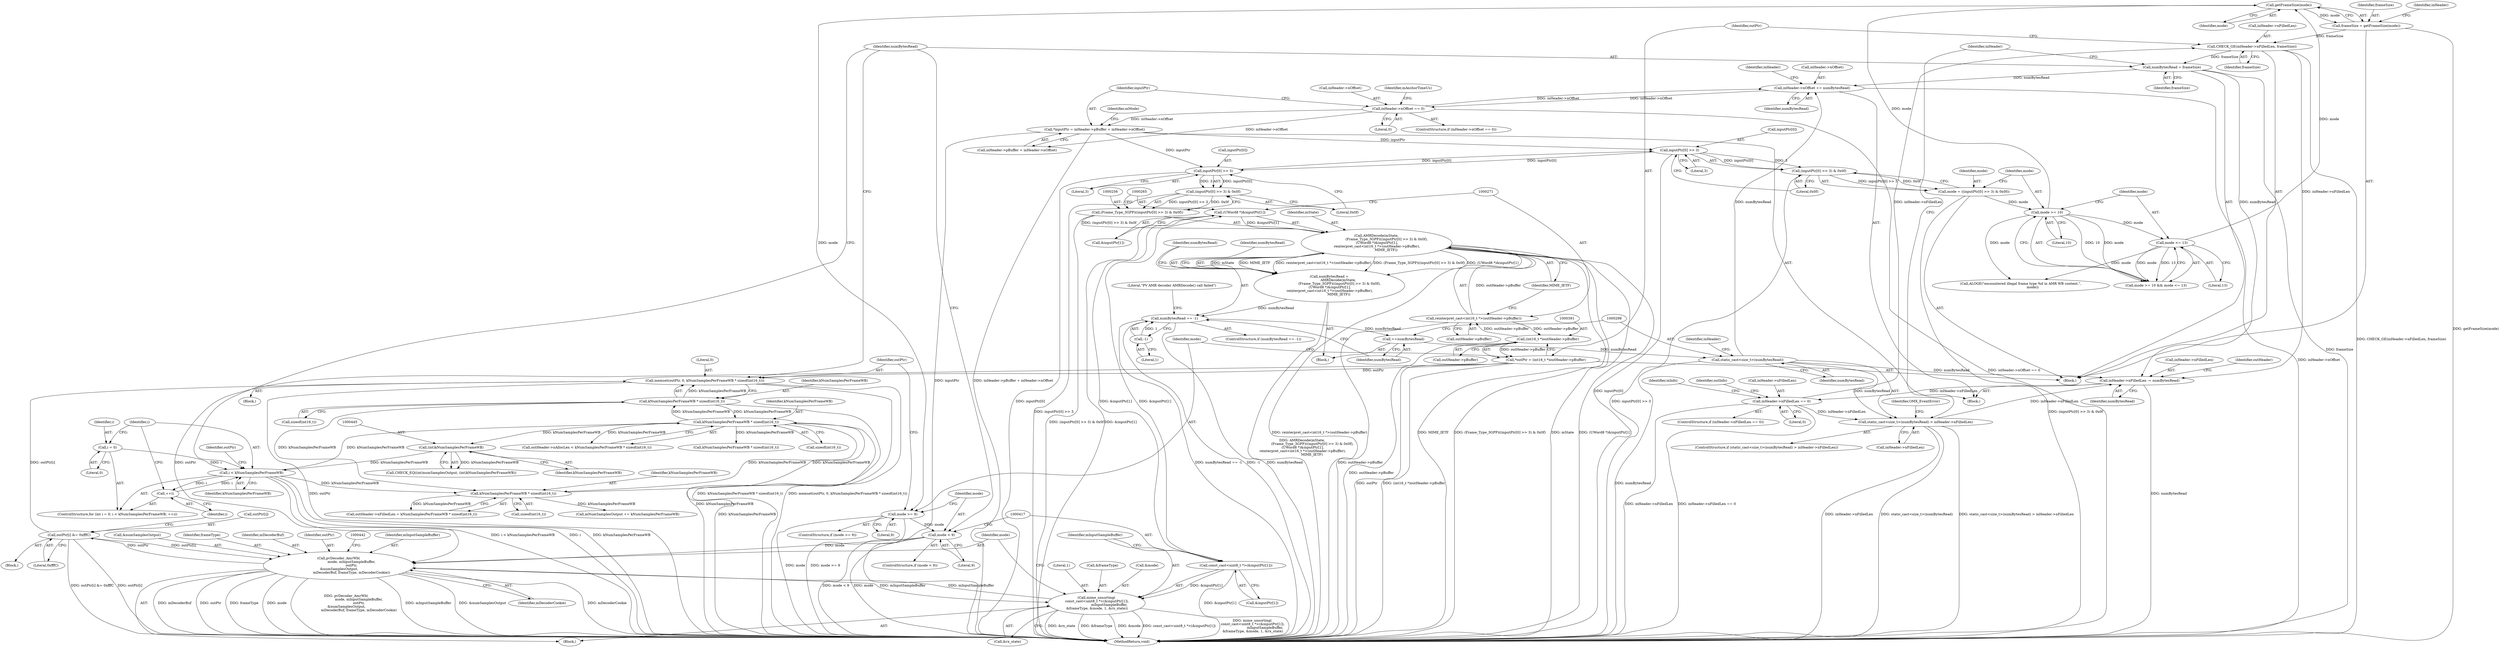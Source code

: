 digraph "0_Android_44749eb4f273f0eb681d0fa013e3beef754fa687@API" {
"1000400" [label="(Call,memset(outPtr, 0, kNumSamplesPerFrameWB * sizeof(int16_t)))"];
"1000458" [label="(Call,outPtr[i] &= 0xfffC)"];
"1000431" [label="(Call,pvDecoder_AmrWb(\n                        mode, mInputSampleBuffer,\n                        outPtr,\n &numSamplesOutput,\n                        mDecoderBuf, frameType, mDecoderCookie))"];
"1000409" [label="(Call,mode < 9)"];
"1000396" [label="(Call,mode >= 9)"];
"1000380" [label="(Call,getFrameSize(mode))"];
"1000361" [label="(Call,mode <= 13)"];
"1000358" [label="(Call,mode >= 10)"];
"1000347" [label="(Call,mode = ((inputPtr[0] >> 3) & 0x0f))"];
"1000349" [label="(Call,(inputPtr[0] >> 3) & 0x0f)"];
"1000350" [label="(Call,inputPtr[0] >> 3)"];
"1000258" [label="(Call,inputPtr[0] >> 3)"];
"1000205" [label="(Call,*inputPtr = inHeader->pBuffer + inHeader->nOffset)"];
"1000190" [label="(Call,inHeader->nOffset == 0)"];
"1000466" [label="(Call,inHeader->nOffset += numBytesRead)"];
"1000297" [label="(Call,static_cast<size_t>(numBytesRead))"];
"1000293" [label="(Call,++numBytesRead)"];
"1000277" [label="(Call,numBytesRead == -1)"];
"1000251" [label="(Call,numBytesRead =\n                 AMRDecode(mState,\n                   (Frame_Type_3GPP)((inputPtr[0] >> 3) & 0x0f),\n (UWord8 *)&inputPtr[1],\n reinterpret_cast<int16_t *>(outHeader->pBuffer),\n                  MIME_IETF))"];
"1000253" [label="(Call,AMRDecode(mState,\n                   (Frame_Type_3GPP)((inputPtr[0] >> 3) & 0x0f),\n (UWord8 *)&inputPtr[1],\n reinterpret_cast<int16_t *>(outHeader->pBuffer),\n                  MIME_IETF))"];
"1000255" [label="(Call,(Frame_Type_3GPP)((inputPtr[0] >> 3) & 0x0f))"];
"1000257" [label="(Call,(inputPtr[0] >> 3) & 0x0f)"];
"1000264" [label="(Call,(UWord8 *)&inputPtr[1])"];
"1000416" [label="(Call,const_cast<uint8_t *>(&inputPtr[1]))"];
"1000270" [label="(Call,reinterpret_cast<int16_t *>(outHeader->pBuffer))"];
"1000390" [label="(Call,(int16_t *)outHeader->pBuffer)"];
"1000279" [label="(Call,-1)"];
"1000463" [label="(Call,numBytesRead = frameSize)"];
"1000382" [label="(Call,CHECK_GE(inHeader->nFilledLen, frameSize))"];
"1000518" [label="(Call,inHeader->nFilledLen == 0)"];
"1000471" [label="(Call,inHeader->nFilledLen -= numBytesRead)"];
"1000296" [label="(Call,static_cast<size_t>(numBytesRead) > inHeader->nFilledLen)"];
"1000378" [label="(Call,frameSize = getFrameSize(mode))"];
"1000415" [label="(Call,mime_unsorting(\n const_cast<uint8_t *>(&inputPtr[1]),\n                        mInputSampleBuffer,\n &frameType, &mode, 1, &rx_state))"];
"1000388" [label="(Call,*outPtr = (int16_t *)outHeader->pBuffer)"];
"1000403" [label="(Call,kNumSamplesPerFrameWB * sizeof(int16_t))"];
"1000320" [label="(Call,kNumSamplesPerFrameWB * sizeof(int16_t))"];
"1000452" [label="(Call,i < kNumSamplesPerFrameWB)"];
"1000449" [label="(Call,i = 0)"];
"1000455" [label="(Call,++i)"];
"1000444" [label="(Call,(int)kNumSamplesPerFrameWB)"];
"1000509" [label="(Call,kNumSamplesPerFrameWB * sizeof(int16_t))"];
"1000405" [label="(Call,sizeof(int16_t))"];
"1000556" [label="(MethodReturn,void)"];
"1000395" [label="(ControlStructure,if (mode >= 9))"];
"1000206" [label="(Identifier,inputPtr)"];
"1000401" [label="(Identifier,outPtr)"];
"1000389" [label="(Identifier,outPtr)"];
"1000478" [label="(Identifier,outHeader)"];
"1000386" [label="(Identifier,frameSize)"];
"1000526" [label="(Identifier,inInfo)"];
"1000378" [label="(Call,frameSize = getFrameSize(mode))"];
"1000357" [label="(Call,mode >= 10 && mode <= 13)"];
"1000359" [label="(Identifier,mode)"];
"1000422" [label="(Identifier,mInputSampleBuffer)"];
"1000425" [label="(Call,&mode)"];
"1000130" [label="(Block,)"];
"1000277" [label="(Call,numBytesRead == -1)"];
"1000410" [label="(Identifier,mode)"];
"1000444" [label="(Call,(int)kNumSamplesPerFrameWB)"];
"1000275" [label="(Identifier,MIME_IETF)"];
"1000254" [label="(Identifier,mState)"];
"1000456" [label="(Identifier,i)"];
"1000466" [label="(Call,inHeader->nOffset += numBytesRead)"];
"1000514" [label="(Call,mNumSamplesOutput += kNumSamplesPerFrameWB)"];
"1000257" [label="(Call,(inputPtr[0] >> 3) & 0x0f)"];
"1000400" [label="(Call,memset(outPtr, 0, kNumSamplesPerFrameWB * sizeof(int16_t)))"];
"1000279" [label="(Call,-1)"];
"1000467" [label="(Call,inHeader->nOffset)"];
"1000327" [label="(Call,kNumSamplesPerFrameWB * sizeof(int16_t))"];
"1000428" [label="(Call,&rx_state)"];
"1000350" [label="(Call,inputPtr[0] >> 3)"];
"1000255" [label="(Call,(Frame_Type_3GPP)((inputPtr[0] >> 3) & 0x0f))"];
"1000305" [label="(Identifier,OMX_EventError)"];
"1000380" [label="(Call,getFrameSize(mode))"];
"1000472" [label="(Call,inHeader->nFilledLen)"];
"1000470" [label="(Identifier,numBytesRead)"];
"1000468" [label="(Identifier,inHeader)"];
"1000433" [label="(Identifier,mInputSampleBuffer)"];
"1000266" [label="(Call,&inputPtr[1])"];
"1000541" [label="(Identifier,outInfo)"];
"1000205" [label="(Call,*inputPtr = inHeader->pBuffer + inHeader->nOffset)"];
"1000402" [label="(Literal,0)"];
"1000194" [label="(Literal,0)"];
"1000396" [label="(Call,mode >= 9)"];
"1000384" [label="(Identifier,inHeader)"];
"1000299" [label="(Identifier,numBytesRead)"];
"1000463" [label="(Call,numBytesRead = frameSize)"];
"1000451" [label="(Literal,0)"];
"1000301" [label="(Identifier,inHeader)"];
"1000404" [label="(Identifier,kNumSamplesPerFrameWB)"];
"1000283" [label="(Literal,\"PV AMR decoder AMRDecode() call failed\")"];
"1000511" [label="(Call,sizeof(int16_t))"];
"1000432" [label="(Identifier,mode)"];
"1000297" [label="(Call,static_cast<size_t>(numBytesRead))"];
"1000450" [label="(Identifier,i)"];
"1000190" [label="(Call,inHeader->nOffset == 0)"];
"1000519" [label="(Call,inHeader->nFilledLen)"];
"1000259" [label="(Call,inputPtr[0])"];
"1000322" [label="(Call,sizeof(int16_t))"];
"1000217" [label="(Identifier,mMode)"];
"1000264" [label="(Call,(UWord8 *)&inputPtr[1])"];
"1000314" [label="(Block,)"];
"1000517" [label="(ControlStructure,if (inHeader->nFilledLen == 0))"];
"1000348" [label="(Identifier,mode)"];
"1000431" [label="(Call,pvDecoder_AmrWb(\n                        mode, mInputSampleBuffer,\n                        outPtr,\n &numSamplesOutput,\n                        mDecoderBuf, frameType, mDecoderCookie))"];
"1000510" [label="(Identifier,kNumSamplesPerFrameWB)"];
"1000447" [label="(ControlStructure,for (int i = 0; i < kNumSamplesPerFrameWB; ++i))"];
"1000300" [label="(Call,inHeader->nFilledLen)"];
"1000347" [label="(Call,mode = ((inputPtr[0] >> 3) & 0x0f))"];
"1000412" [label="(Block,)"];
"1000418" [label="(Call,&inputPtr[1])"];
"1000382" [label="(Call,CHECK_GE(inHeader->nFilledLen, frameSize))"];
"1000390" [label="(Call,(int16_t *)outHeader->pBuffer)"];
"1000459" [label="(Call,outPtr[i])"];
"1000354" [label="(Literal,3)"];
"1000293" [label="(Call,++numBytesRead)"];
"1000397" [label="(Identifier,mode)"];
"1000427" [label="(Literal,1)"];
"1000449" [label="(Call,i = 0)"];
"1000296" [label="(Call,static_cast<size_t>(numBytesRead) > inHeader->nFilledLen)"];
"1000415" [label="(Call,mime_unsorting(\n const_cast<uint8_t *>(&inputPtr[1]),\n                        mInputSampleBuffer,\n &frameType, &mode, 1, &rx_state))"];
"1000207" [label="(Call,inHeader->pBuffer + inHeader->nOffset)"];
"1000464" [label="(Identifier,numBytesRead)"];
"1000457" [label="(Block,)"];
"1000440" [label="(Call,CHECK_EQ((int)numSamplesOutput, (int)kNumSamplesPerFrameWB))"];
"1000452" [label="(Call,i < kNumSamplesPerFrameWB)"];
"1000258" [label="(Call,inputPtr[0] >> 3)"];
"1000446" [label="(Identifier,kNumSamplesPerFrameWB)"];
"1000453" [label="(Identifier,i)"];
"1000398" [label="(Literal,9)"];
"1000435" [label="(Call,&numSamplesOutput)"];
"1000360" [label="(Literal,10)"];
"1000262" [label="(Literal,3)"];
"1000392" [label="(Call,outHeader->pBuffer)"];
"1000439" [label="(Identifier,mDecoderCookie)"];
"1000276" [label="(ControlStructure,if (numBytesRead == -1))"];
"1000403" [label="(Call,kNumSamplesPerFrameWB * sizeof(int16_t))"];
"1000408" [label="(ControlStructure,if (mode < 9))"];
"1000263" [label="(Literal,0x0f)"];
"1000460" [label="(Identifier,outPtr)"];
"1000280" [label="(Literal,1)"];
"1000316" [label="(Call,outHeader->nAllocLen < kNumSamplesPerFrameWB * sizeof(int16_t))"];
"1000270" [label="(Call,reinterpret_cast<int16_t *>(outHeader->pBuffer))"];
"1000409" [label="(Call,mode < 9)"];
"1000363" [label="(Literal,13)"];
"1000272" [label="(Call,outHeader->pBuffer)"];
"1000189" [label="(ControlStructure,if (inHeader->nOffset == 0))"];
"1000358" [label="(Call,mode >= 10)"];
"1000383" [label="(Call,inHeader->nFilledLen)"];
"1000475" [label="(Identifier,numBytesRead)"];
"1000438" [label="(Identifier,frameType)"];
"1000381" [label="(Identifier,mode)"];
"1000362" [label="(Identifier,mode)"];
"1000365" [label="(Call,ALOGE(\"encountered illegal frame type %d in AMR WB content.\",\n                      mode))"];
"1000522" [label="(Literal,0)"];
"1000252" [label="(Identifier,numBytesRead)"];
"1000191" [label="(Call,inHeader->nOffset)"];
"1000458" [label="(Call,outPtr[i] &= 0xfffC)"];
"1000462" [label="(Literal,0xfffC)"];
"1000518" [label="(Call,inHeader->nFilledLen == 0)"];
"1000379" [label="(Identifier,frameSize)"];
"1000509" [label="(Call,kNumSamplesPerFrameWB * sizeof(int16_t))"];
"1000399" [label="(Block,)"];
"1000355" [label="(Literal,0x0f)"];
"1000465" [label="(Identifier,frameSize)"];
"1000294" [label="(Identifier,numBytesRead)"];
"1000321" [label="(Identifier,kNumSamplesPerFrameWB)"];
"1000454" [label="(Identifier,kNumSamplesPerFrameWB)"];
"1000278" [label="(Identifier,numBytesRead)"];
"1000423" [label="(Call,&frameType)"];
"1000437" [label="(Identifier,mDecoderBuf)"];
"1000197" [label="(Identifier,mAnchorTimeUs)"];
"1000320" [label="(Call,kNumSamplesPerFrameWB * sizeof(int16_t))"];
"1000411" [label="(Literal,9)"];
"1000473" [label="(Identifier,inHeader)"];
"1000251" [label="(Call,numBytesRead =\n                 AMRDecode(mState,\n                   (Frame_Type_3GPP)((inputPtr[0] >> 3) & 0x0f),\n (UWord8 *)&inputPtr[1],\n reinterpret_cast<int16_t *>(outHeader->pBuffer),\n                  MIME_IETF))"];
"1000349" [label="(Call,(inputPtr[0] >> 3) & 0x0f)"];
"1000219" [label="(Block,)"];
"1000388" [label="(Call,*outPtr = (int16_t *)outHeader->pBuffer)"];
"1000434" [label="(Identifier,outPtr)"];
"1000351" [label="(Call,inputPtr[0])"];
"1000416" [label="(Call,const_cast<uint8_t *>(&inputPtr[1]))"];
"1000295" [label="(ControlStructure,if (static_cast<size_t>(numBytesRead) > inHeader->nFilledLen))"];
"1000361" [label="(Call,mode <= 13)"];
"1000505" [label="(Call,outHeader->nFilledLen = kNumSamplesPerFrameWB * sizeof(int16_t))"];
"1000253" [label="(Call,AMRDecode(mState,\n                   (Frame_Type_3GPP)((inputPtr[0] >> 3) & 0x0f),\n (UWord8 *)&inputPtr[1],\n reinterpret_cast<int16_t *>(outHeader->pBuffer),\n                  MIME_IETF))"];
"1000471" [label="(Call,inHeader->nFilledLen -= numBytesRead)"];
"1000455" [label="(Call,++i)"];
"1000400" -> "1000399"  [label="AST: "];
"1000400" -> "1000403"  [label="CFG: "];
"1000401" -> "1000400"  [label="AST: "];
"1000402" -> "1000400"  [label="AST: "];
"1000403" -> "1000400"  [label="AST: "];
"1000464" -> "1000400"  [label="CFG: "];
"1000400" -> "1000556"  [label="DDG: outPtr"];
"1000400" -> "1000556"  [label="DDG: kNumSamplesPerFrameWB * sizeof(int16_t)"];
"1000400" -> "1000556"  [label="DDG: memset(outPtr, 0, kNumSamplesPerFrameWB * sizeof(int16_t))"];
"1000458" -> "1000400"  [label="DDG: outPtr[i]"];
"1000388" -> "1000400"  [label="DDG: outPtr"];
"1000403" -> "1000400"  [label="DDG: kNumSamplesPerFrameWB"];
"1000458" -> "1000457"  [label="AST: "];
"1000458" -> "1000462"  [label="CFG: "];
"1000459" -> "1000458"  [label="AST: "];
"1000462" -> "1000458"  [label="AST: "];
"1000456" -> "1000458"  [label="CFG: "];
"1000458" -> "1000556"  [label="DDG: outPtr[i]"];
"1000458" -> "1000556"  [label="DDG: outPtr[i] &= 0xfffC"];
"1000458" -> "1000431"  [label="DDG: outPtr[i]"];
"1000431" -> "1000458"  [label="DDG: outPtr"];
"1000431" -> "1000412"  [label="AST: "];
"1000431" -> "1000439"  [label="CFG: "];
"1000432" -> "1000431"  [label="AST: "];
"1000433" -> "1000431"  [label="AST: "];
"1000434" -> "1000431"  [label="AST: "];
"1000435" -> "1000431"  [label="AST: "];
"1000437" -> "1000431"  [label="AST: "];
"1000438" -> "1000431"  [label="AST: "];
"1000439" -> "1000431"  [label="AST: "];
"1000442" -> "1000431"  [label="CFG: "];
"1000431" -> "1000556"  [label="DDG: mDecoderBuf"];
"1000431" -> "1000556"  [label="DDG: outPtr"];
"1000431" -> "1000556"  [label="DDG: frameType"];
"1000431" -> "1000556"  [label="DDG: mode"];
"1000431" -> "1000556"  [label="DDG: pvDecoder_AmrWb(\n                        mode, mInputSampleBuffer,\n                        outPtr,\n &numSamplesOutput,\n                        mDecoderBuf, frameType, mDecoderCookie)"];
"1000431" -> "1000556"  [label="DDG: mInputSampleBuffer"];
"1000431" -> "1000556"  [label="DDG: &numSamplesOutput"];
"1000431" -> "1000556"  [label="DDG: mDecoderCookie"];
"1000431" -> "1000415"  [label="DDG: mInputSampleBuffer"];
"1000409" -> "1000431"  [label="DDG: mode"];
"1000415" -> "1000431"  [label="DDG: mInputSampleBuffer"];
"1000388" -> "1000431"  [label="DDG: outPtr"];
"1000409" -> "1000408"  [label="AST: "];
"1000409" -> "1000411"  [label="CFG: "];
"1000410" -> "1000409"  [label="AST: "];
"1000411" -> "1000409"  [label="AST: "];
"1000417" -> "1000409"  [label="CFG: "];
"1000464" -> "1000409"  [label="CFG: "];
"1000409" -> "1000556"  [label="DDG: mode < 9"];
"1000409" -> "1000556"  [label="DDG: mode"];
"1000396" -> "1000409"  [label="DDG: mode"];
"1000396" -> "1000395"  [label="AST: "];
"1000396" -> "1000398"  [label="CFG: "];
"1000397" -> "1000396"  [label="AST: "];
"1000398" -> "1000396"  [label="AST: "];
"1000401" -> "1000396"  [label="CFG: "];
"1000410" -> "1000396"  [label="CFG: "];
"1000396" -> "1000556"  [label="DDG: mode >= 9"];
"1000396" -> "1000556"  [label="DDG: mode"];
"1000380" -> "1000396"  [label="DDG: mode"];
"1000380" -> "1000378"  [label="AST: "];
"1000380" -> "1000381"  [label="CFG: "];
"1000381" -> "1000380"  [label="AST: "];
"1000378" -> "1000380"  [label="CFG: "];
"1000380" -> "1000378"  [label="DDG: mode"];
"1000361" -> "1000380"  [label="DDG: mode"];
"1000358" -> "1000380"  [label="DDG: mode"];
"1000361" -> "1000357"  [label="AST: "];
"1000361" -> "1000363"  [label="CFG: "];
"1000362" -> "1000361"  [label="AST: "];
"1000363" -> "1000361"  [label="AST: "];
"1000357" -> "1000361"  [label="CFG: "];
"1000361" -> "1000357"  [label="DDG: mode"];
"1000361" -> "1000357"  [label="DDG: 13"];
"1000358" -> "1000361"  [label="DDG: mode"];
"1000361" -> "1000365"  [label="DDG: mode"];
"1000358" -> "1000357"  [label="AST: "];
"1000358" -> "1000360"  [label="CFG: "];
"1000359" -> "1000358"  [label="AST: "];
"1000360" -> "1000358"  [label="AST: "];
"1000362" -> "1000358"  [label="CFG: "];
"1000357" -> "1000358"  [label="CFG: "];
"1000358" -> "1000357"  [label="DDG: mode"];
"1000358" -> "1000357"  [label="DDG: 10"];
"1000347" -> "1000358"  [label="DDG: mode"];
"1000358" -> "1000365"  [label="DDG: mode"];
"1000347" -> "1000314"  [label="AST: "];
"1000347" -> "1000349"  [label="CFG: "];
"1000348" -> "1000347"  [label="AST: "];
"1000349" -> "1000347"  [label="AST: "];
"1000359" -> "1000347"  [label="CFG: "];
"1000347" -> "1000556"  [label="DDG: (inputPtr[0] >> 3) & 0x0f"];
"1000349" -> "1000347"  [label="DDG: inputPtr[0] >> 3"];
"1000349" -> "1000347"  [label="DDG: 0x0f"];
"1000349" -> "1000355"  [label="CFG: "];
"1000350" -> "1000349"  [label="AST: "];
"1000355" -> "1000349"  [label="AST: "];
"1000349" -> "1000556"  [label="DDG: inputPtr[0] >> 3"];
"1000350" -> "1000349"  [label="DDG: inputPtr[0]"];
"1000350" -> "1000349"  [label="DDG: 3"];
"1000350" -> "1000354"  [label="CFG: "];
"1000351" -> "1000350"  [label="AST: "];
"1000354" -> "1000350"  [label="AST: "];
"1000355" -> "1000350"  [label="CFG: "];
"1000350" -> "1000556"  [label="DDG: inputPtr[0]"];
"1000350" -> "1000258"  [label="DDG: inputPtr[0]"];
"1000258" -> "1000350"  [label="DDG: inputPtr[0]"];
"1000205" -> "1000350"  [label="DDG: inputPtr"];
"1000258" -> "1000257"  [label="AST: "];
"1000258" -> "1000262"  [label="CFG: "];
"1000259" -> "1000258"  [label="AST: "];
"1000262" -> "1000258"  [label="AST: "];
"1000263" -> "1000258"  [label="CFG: "];
"1000258" -> "1000556"  [label="DDG: inputPtr[0]"];
"1000258" -> "1000257"  [label="DDG: inputPtr[0]"];
"1000258" -> "1000257"  [label="DDG: 3"];
"1000205" -> "1000258"  [label="DDG: inputPtr"];
"1000205" -> "1000130"  [label="AST: "];
"1000205" -> "1000207"  [label="CFG: "];
"1000206" -> "1000205"  [label="AST: "];
"1000207" -> "1000205"  [label="AST: "];
"1000217" -> "1000205"  [label="CFG: "];
"1000205" -> "1000556"  [label="DDG: inputPtr"];
"1000205" -> "1000556"  [label="DDG: inHeader->pBuffer + inHeader->nOffset"];
"1000190" -> "1000205"  [label="DDG: inHeader->nOffset"];
"1000190" -> "1000189"  [label="AST: "];
"1000190" -> "1000194"  [label="CFG: "];
"1000191" -> "1000190"  [label="AST: "];
"1000194" -> "1000190"  [label="AST: "];
"1000197" -> "1000190"  [label="CFG: "];
"1000206" -> "1000190"  [label="CFG: "];
"1000190" -> "1000556"  [label="DDG: inHeader->nOffset == 0"];
"1000466" -> "1000190"  [label="DDG: inHeader->nOffset"];
"1000190" -> "1000207"  [label="DDG: inHeader->nOffset"];
"1000190" -> "1000466"  [label="DDG: inHeader->nOffset"];
"1000466" -> "1000130"  [label="AST: "];
"1000466" -> "1000470"  [label="CFG: "];
"1000467" -> "1000466"  [label="AST: "];
"1000470" -> "1000466"  [label="AST: "];
"1000473" -> "1000466"  [label="CFG: "];
"1000466" -> "1000556"  [label="DDG: inHeader->nOffset"];
"1000297" -> "1000466"  [label="DDG: numBytesRead"];
"1000463" -> "1000466"  [label="DDG: numBytesRead"];
"1000297" -> "1000296"  [label="AST: "];
"1000297" -> "1000299"  [label="CFG: "];
"1000298" -> "1000297"  [label="AST: "];
"1000299" -> "1000297"  [label="AST: "];
"1000301" -> "1000297"  [label="CFG: "];
"1000297" -> "1000556"  [label="DDG: numBytesRead"];
"1000297" -> "1000296"  [label="DDG: numBytesRead"];
"1000293" -> "1000297"  [label="DDG: numBytesRead"];
"1000297" -> "1000471"  [label="DDG: numBytesRead"];
"1000293" -> "1000219"  [label="AST: "];
"1000293" -> "1000294"  [label="CFG: "];
"1000294" -> "1000293"  [label="AST: "];
"1000298" -> "1000293"  [label="CFG: "];
"1000277" -> "1000293"  [label="DDG: numBytesRead"];
"1000277" -> "1000276"  [label="AST: "];
"1000277" -> "1000279"  [label="CFG: "];
"1000278" -> "1000277"  [label="AST: "];
"1000279" -> "1000277"  [label="AST: "];
"1000283" -> "1000277"  [label="CFG: "];
"1000294" -> "1000277"  [label="CFG: "];
"1000277" -> "1000556"  [label="DDG: numBytesRead"];
"1000277" -> "1000556"  [label="DDG: numBytesRead == -1"];
"1000277" -> "1000556"  [label="DDG: -1"];
"1000251" -> "1000277"  [label="DDG: numBytesRead"];
"1000279" -> "1000277"  [label="DDG: 1"];
"1000251" -> "1000219"  [label="AST: "];
"1000251" -> "1000253"  [label="CFG: "];
"1000252" -> "1000251"  [label="AST: "];
"1000253" -> "1000251"  [label="AST: "];
"1000278" -> "1000251"  [label="CFG: "];
"1000251" -> "1000556"  [label="DDG: AMRDecode(mState,\n                   (Frame_Type_3GPP)((inputPtr[0] >> 3) & 0x0f),\n (UWord8 *)&inputPtr[1],\n reinterpret_cast<int16_t *>(outHeader->pBuffer),\n                  MIME_IETF)"];
"1000253" -> "1000251"  [label="DDG: mState"];
"1000253" -> "1000251"  [label="DDG: MIME_IETF"];
"1000253" -> "1000251"  [label="DDG: reinterpret_cast<int16_t *>(outHeader->pBuffer)"];
"1000253" -> "1000251"  [label="DDG: (Frame_Type_3GPP)((inputPtr[0] >> 3) & 0x0f)"];
"1000253" -> "1000251"  [label="DDG: (UWord8 *)&inputPtr[1]"];
"1000253" -> "1000275"  [label="CFG: "];
"1000254" -> "1000253"  [label="AST: "];
"1000255" -> "1000253"  [label="AST: "];
"1000264" -> "1000253"  [label="AST: "];
"1000270" -> "1000253"  [label="AST: "];
"1000275" -> "1000253"  [label="AST: "];
"1000253" -> "1000556"  [label="DDG: MIME_IETF"];
"1000253" -> "1000556"  [label="DDG: (Frame_Type_3GPP)((inputPtr[0] >> 3) & 0x0f)"];
"1000253" -> "1000556"  [label="DDG: mState"];
"1000253" -> "1000556"  [label="DDG: (UWord8 *)&inputPtr[1]"];
"1000253" -> "1000556"  [label="DDG: reinterpret_cast<int16_t *>(outHeader->pBuffer)"];
"1000255" -> "1000253"  [label="DDG: (inputPtr[0] >> 3) & 0x0f"];
"1000264" -> "1000253"  [label="DDG: &inputPtr[1]"];
"1000270" -> "1000253"  [label="DDG: outHeader->pBuffer"];
"1000255" -> "1000257"  [label="CFG: "];
"1000256" -> "1000255"  [label="AST: "];
"1000257" -> "1000255"  [label="AST: "];
"1000265" -> "1000255"  [label="CFG: "];
"1000255" -> "1000556"  [label="DDG: (inputPtr[0] >> 3) & 0x0f"];
"1000257" -> "1000255"  [label="DDG: inputPtr[0] >> 3"];
"1000257" -> "1000255"  [label="DDG: 0x0f"];
"1000257" -> "1000263"  [label="CFG: "];
"1000263" -> "1000257"  [label="AST: "];
"1000257" -> "1000556"  [label="DDG: inputPtr[0] >> 3"];
"1000264" -> "1000266"  [label="CFG: "];
"1000265" -> "1000264"  [label="AST: "];
"1000266" -> "1000264"  [label="AST: "];
"1000271" -> "1000264"  [label="CFG: "];
"1000264" -> "1000556"  [label="DDG: &inputPtr[1]"];
"1000416" -> "1000264"  [label="DDG: &inputPtr[1]"];
"1000264" -> "1000416"  [label="DDG: &inputPtr[1]"];
"1000416" -> "1000415"  [label="AST: "];
"1000416" -> "1000418"  [label="CFG: "];
"1000417" -> "1000416"  [label="AST: "];
"1000418" -> "1000416"  [label="AST: "];
"1000422" -> "1000416"  [label="CFG: "];
"1000416" -> "1000556"  [label="DDG: &inputPtr[1]"];
"1000416" -> "1000415"  [label="DDG: &inputPtr[1]"];
"1000270" -> "1000272"  [label="CFG: "];
"1000271" -> "1000270"  [label="AST: "];
"1000272" -> "1000270"  [label="AST: "];
"1000275" -> "1000270"  [label="CFG: "];
"1000270" -> "1000556"  [label="DDG: outHeader->pBuffer"];
"1000390" -> "1000270"  [label="DDG: outHeader->pBuffer"];
"1000270" -> "1000390"  [label="DDG: outHeader->pBuffer"];
"1000390" -> "1000388"  [label="AST: "];
"1000390" -> "1000392"  [label="CFG: "];
"1000391" -> "1000390"  [label="AST: "];
"1000392" -> "1000390"  [label="AST: "];
"1000388" -> "1000390"  [label="CFG: "];
"1000390" -> "1000556"  [label="DDG: outHeader->pBuffer"];
"1000390" -> "1000388"  [label="DDG: outHeader->pBuffer"];
"1000279" -> "1000280"  [label="CFG: "];
"1000280" -> "1000279"  [label="AST: "];
"1000463" -> "1000314"  [label="AST: "];
"1000463" -> "1000465"  [label="CFG: "];
"1000464" -> "1000463"  [label="AST: "];
"1000465" -> "1000463"  [label="AST: "];
"1000468" -> "1000463"  [label="CFG: "];
"1000463" -> "1000556"  [label="DDG: frameSize"];
"1000382" -> "1000463"  [label="DDG: frameSize"];
"1000463" -> "1000471"  [label="DDG: numBytesRead"];
"1000382" -> "1000314"  [label="AST: "];
"1000382" -> "1000386"  [label="CFG: "];
"1000383" -> "1000382"  [label="AST: "];
"1000386" -> "1000382"  [label="AST: "];
"1000389" -> "1000382"  [label="CFG: "];
"1000382" -> "1000556"  [label="DDG: CHECK_GE(inHeader->nFilledLen, frameSize)"];
"1000518" -> "1000382"  [label="DDG: inHeader->nFilledLen"];
"1000378" -> "1000382"  [label="DDG: frameSize"];
"1000382" -> "1000471"  [label="DDG: inHeader->nFilledLen"];
"1000518" -> "1000517"  [label="AST: "];
"1000518" -> "1000522"  [label="CFG: "];
"1000519" -> "1000518"  [label="AST: "];
"1000522" -> "1000518"  [label="AST: "];
"1000526" -> "1000518"  [label="CFG: "];
"1000541" -> "1000518"  [label="CFG: "];
"1000518" -> "1000556"  [label="DDG: inHeader->nFilledLen"];
"1000518" -> "1000556"  [label="DDG: inHeader->nFilledLen == 0"];
"1000518" -> "1000296"  [label="DDG: inHeader->nFilledLen"];
"1000471" -> "1000518"  [label="DDG: inHeader->nFilledLen"];
"1000471" -> "1000130"  [label="AST: "];
"1000471" -> "1000475"  [label="CFG: "];
"1000472" -> "1000471"  [label="AST: "];
"1000475" -> "1000471"  [label="AST: "];
"1000478" -> "1000471"  [label="CFG: "];
"1000471" -> "1000556"  [label="DDG: numBytesRead"];
"1000296" -> "1000471"  [label="DDG: inHeader->nFilledLen"];
"1000296" -> "1000295"  [label="AST: "];
"1000296" -> "1000300"  [label="CFG: "];
"1000300" -> "1000296"  [label="AST: "];
"1000305" -> "1000296"  [label="CFG: "];
"1000468" -> "1000296"  [label="CFG: "];
"1000296" -> "1000556"  [label="DDG: static_cast<size_t>(numBytesRead) > inHeader->nFilledLen"];
"1000296" -> "1000556"  [label="DDG: inHeader->nFilledLen"];
"1000296" -> "1000556"  [label="DDG: static_cast<size_t>(numBytesRead)"];
"1000378" -> "1000314"  [label="AST: "];
"1000379" -> "1000378"  [label="AST: "];
"1000384" -> "1000378"  [label="CFG: "];
"1000378" -> "1000556"  [label="DDG: getFrameSize(mode)"];
"1000415" -> "1000412"  [label="AST: "];
"1000415" -> "1000428"  [label="CFG: "];
"1000422" -> "1000415"  [label="AST: "];
"1000423" -> "1000415"  [label="AST: "];
"1000425" -> "1000415"  [label="AST: "];
"1000427" -> "1000415"  [label="AST: "];
"1000428" -> "1000415"  [label="AST: "];
"1000432" -> "1000415"  [label="CFG: "];
"1000415" -> "1000556"  [label="DDG: &rx_state"];
"1000415" -> "1000556"  [label="DDG: &frameType"];
"1000415" -> "1000556"  [label="DDG: &mode"];
"1000415" -> "1000556"  [label="DDG: const_cast<uint8_t *>(&inputPtr[1])"];
"1000415" -> "1000556"  [label="DDG: mime_unsorting(\n const_cast<uint8_t *>(&inputPtr[1]),\n                        mInputSampleBuffer,\n &frameType, &mode, 1, &rx_state)"];
"1000388" -> "1000314"  [label="AST: "];
"1000389" -> "1000388"  [label="AST: "];
"1000397" -> "1000388"  [label="CFG: "];
"1000388" -> "1000556"  [label="DDG: outPtr"];
"1000388" -> "1000556"  [label="DDG: (int16_t *)outHeader->pBuffer"];
"1000403" -> "1000405"  [label="CFG: "];
"1000404" -> "1000403"  [label="AST: "];
"1000405" -> "1000403"  [label="AST: "];
"1000403" -> "1000556"  [label="DDG: kNumSamplesPerFrameWB"];
"1000403" -> "1000320"  [label="DDG: kNumSamplesPerFrameWB"];
"1000320" -> "1000403"  [label="DDG: kNumSamplesPerFrameWB"];
"1000403" -> "1000509"  [label="DDG: kNumSamplesPerFrameWB"];
"1000320" -> "1000316"  [label="AST: "];
"1000320" -> "1000322"  [label="CFG: "];
"1000321" -> "1000320"  [label="AST: "];
"1000322" -> "1000320"  [label="AST: "];
"1000316" -> "1000320"  [label="CFG: "];
"1000320" -> "1000556"  [label="DDG: kNumSamplesPerFrameWB"];
"1000320" -> "1000316"  [label="DDG: kNumSamplesPerFrameWB"];
"1000452" -> "1000320"  [label="DDG: kNumSamplesPerFrameWB"];
"1000509" -> "1000320"  [label="DDG: kNumSamplesPerFrameWB"];
"1000320" -> "1000327"  [label="DDG: kNumSamplesPerFrameWB"];
"1000320" -> "1000444"  [label="DDG: kNumSamplesPerFrameWB"];
"1000320" -> "1000509"  [label="DDG: kNumSamplesPerFrameWB"];
"1000452" -> "1000447"  [label="AST: "];
"1000452" -> "1000454"  [label="CFG: "];
"1000453" -> "1000452"  [label="AST: "];
"1000454" -> "1000452"  [label="AST: "];
"1000460" -> "1000452"  [label="CFG: "];
"1000464" -> "1000452"  [label="CFG: "];
"1000452" -> "1000556"  [label="DDG: i < kNumSamplesPerFrameWB"];
"1000452" -> "1000556"  [label="DDG: i"];
"1000452" -> "1000556"  [label="DDG: kNumSamplesPerFrameWB"];
"1000449" -> "1000452"  [label="DDG: i"];
"1000455" -> "1000452"  [label="DDG: i"];
"1000444" -> "1000452"  [label="DDG: kNumSamplesPerFrameWB"];
"1000452" -> "1000455"  [label="DDG: i"];
"1000452" -> "1000509"  [label="DDG: kNumSamplesPerFrameWB"];
"1000449" -> "1000447"  [label="AST: "];
"1000449" -> "1000451"  [label="CFG: "];
"1000450" -> "1000449"  [label="AST: "];
"1000451" -> "1000449"  [label="AST: "];
"1000453" -> "1000449"  [label="CFG: "];
"1000455" -> "1000447"  [label="AST: "];
"1000455" -> "1000456"  [label="CFG: "];
"1000456" -> "1000455"  [label="AST: "];
"1000453" -> "1000455"  [label="CFG: "];
"1000444" -> "1000440"  [label="AST: "];
"1000444" -> "1000446"  [label="CFG: "];
"1000445" -> "1000444"  [label="AST: "];
"1000446" -> "1000444"  [label="AST: "];
"1000440" -> "1000444"  [label="CFG: "];
"1000444" -> "1000440"  [label="DDG: kNumSamplesPerFrameWB"];
"1000509" -> "1000505"  [label="AST: "];
"1000509" -> "1000511"  [label="CFG: "];
"1000510" -> "1000509"  [label="AST: "];
"1000511" -> "1000509"  [label="AST: "];
"1000505" -> "1000509"  [label="CFG: "];
"1000509" -> "1000505"  [label="DDG: kNumSamplesPerFrameWB"];
"1000509" -> "1000514"  [label="DDG: kNumSamplesPerFrameWB"];
}
